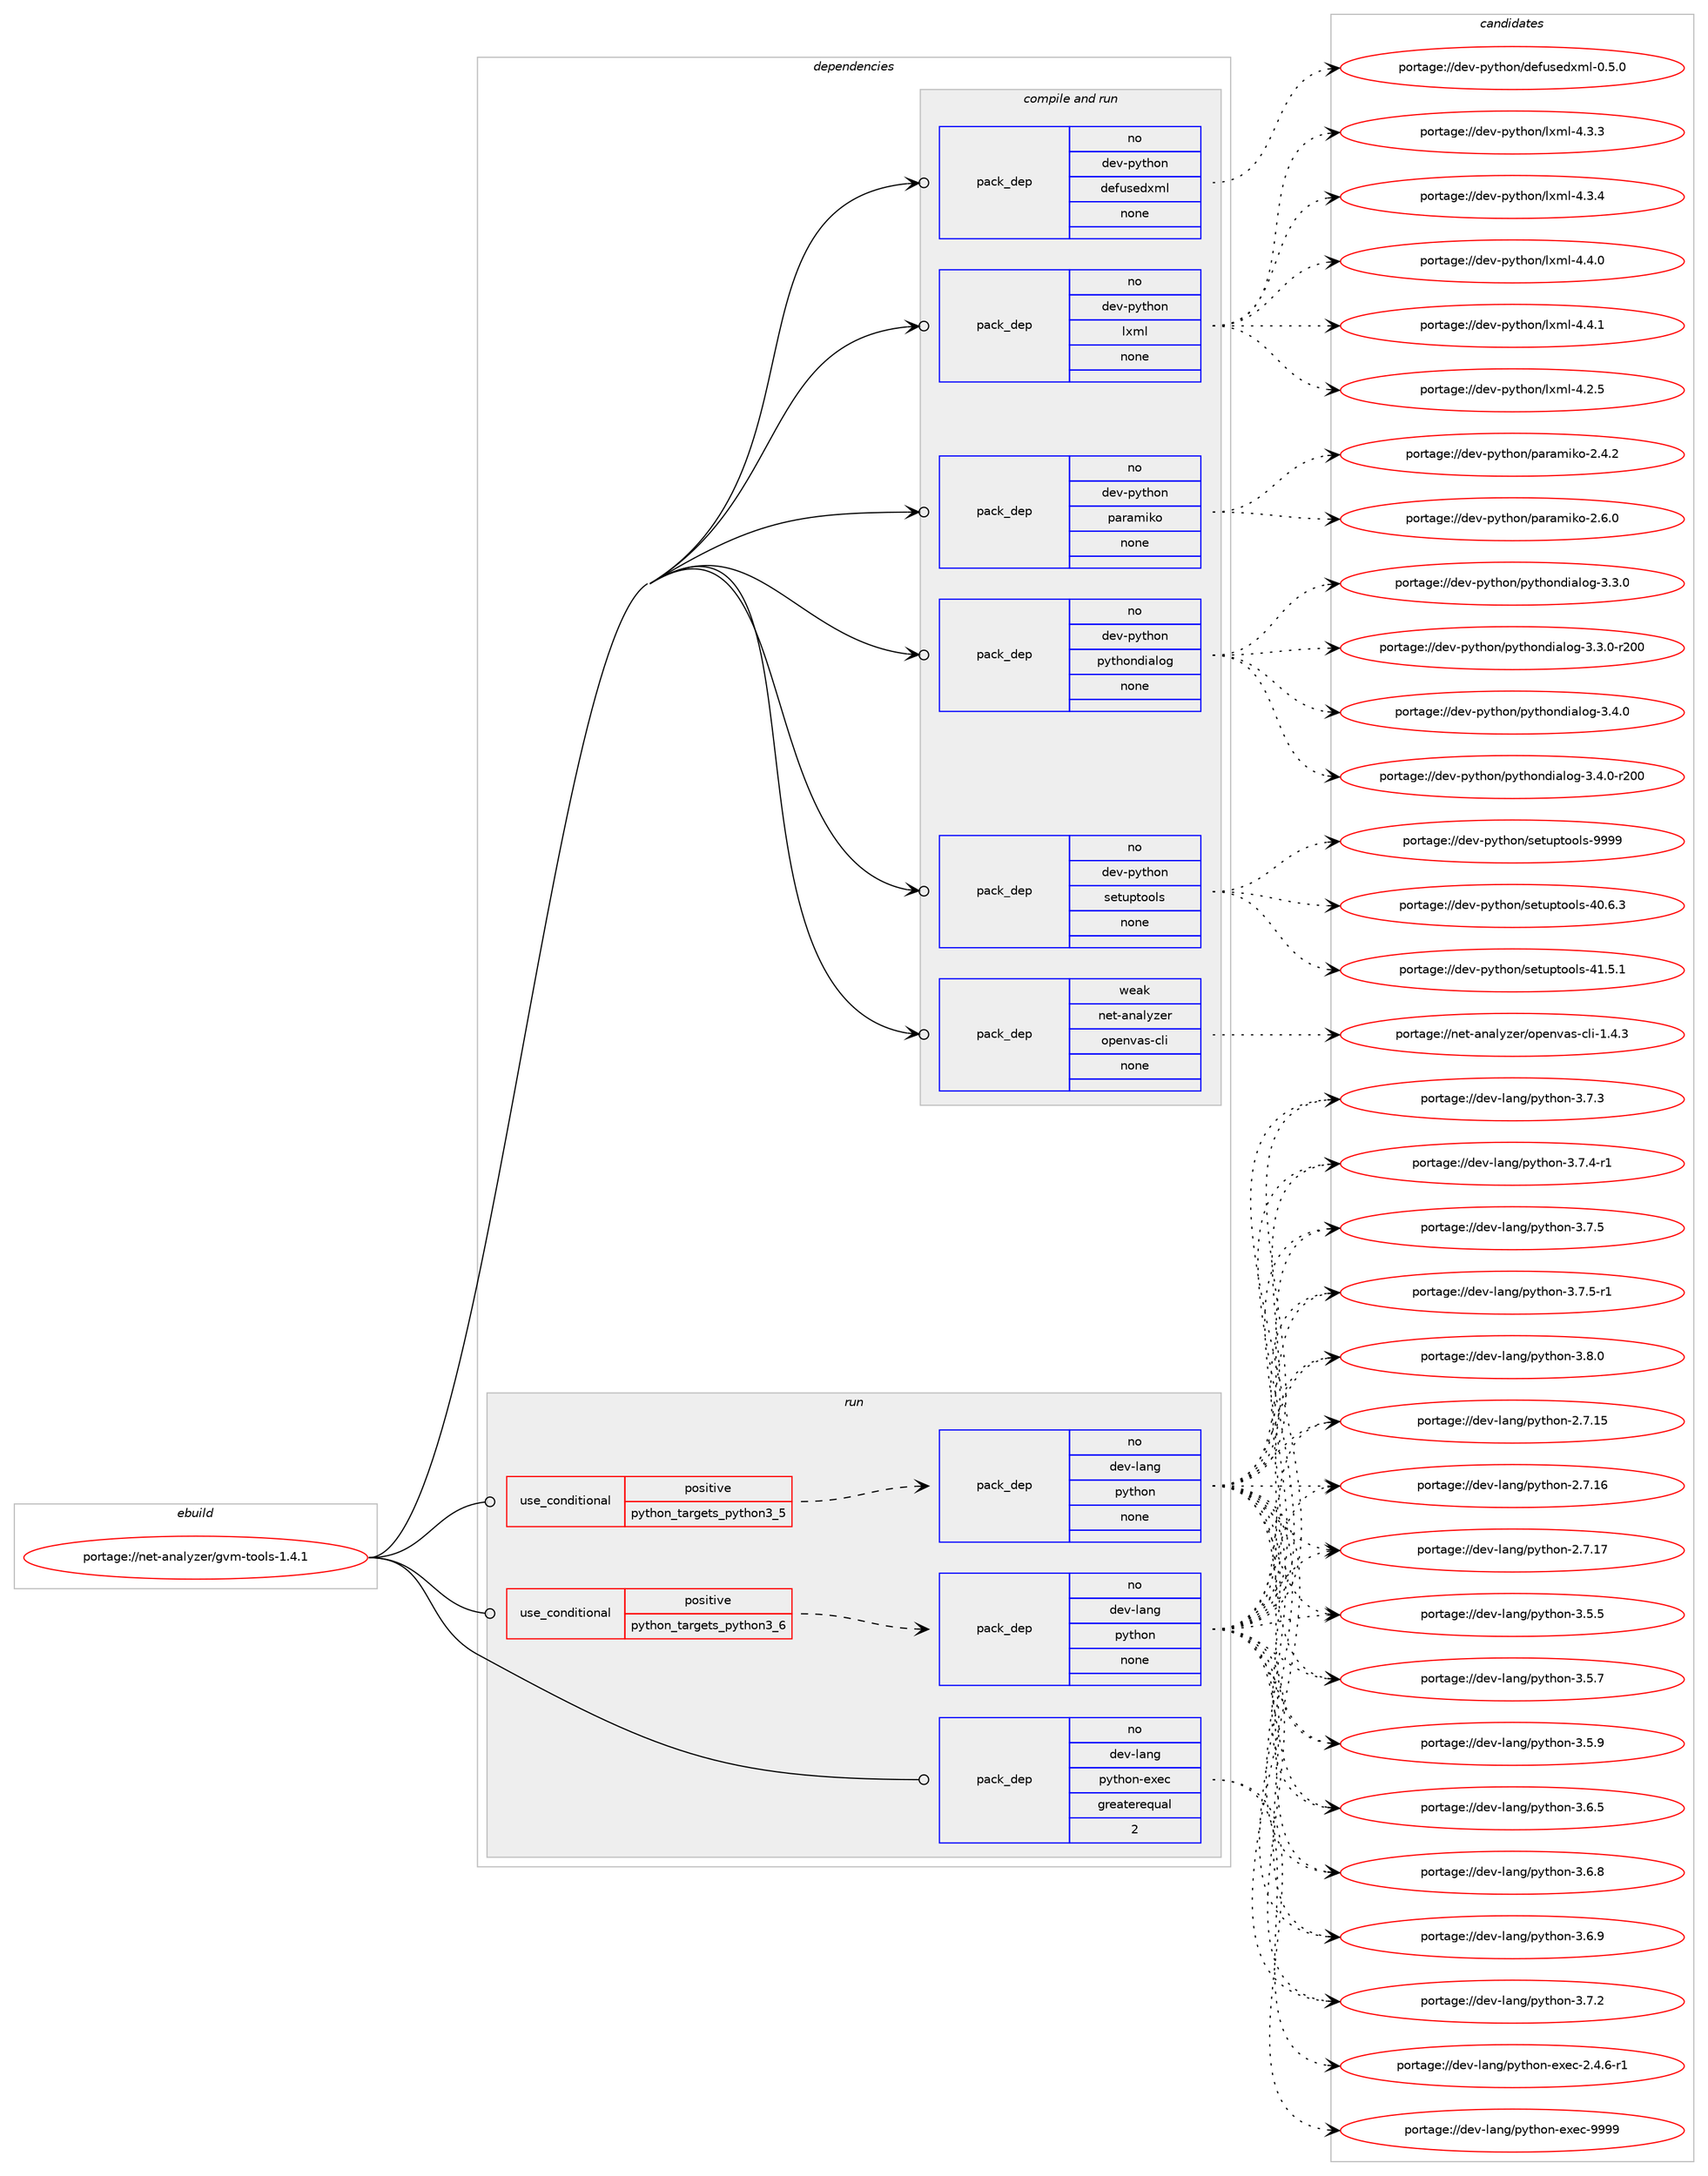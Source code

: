 digraph prolog {

# *************
# Graph options
# *************

newrank=true;
concentrate=true;
compound=true;
graph [rankdir=LR,fontname=Helvetica,fontsize=10,ranksep=1.5];#, ranksep=2.5, nodesep=0.2];
edge  [arrowhead=vee];
node  [fontname=Helvetica,fontsize=10];

# **********
# The ebuild
# **********

subgraph cluster_leftcol {
color=gray;
rank=same;
label=<<i>ebuild</i>>;
id [label="portage://net-analyzer/gvm-tools-1.4.1", color=red, width=4, href="../net-analyzer/gvm-tools-1.4.1.svg"];
}

# ****************
# The dependencies
# ****************

subgraph cluster_midcol {
color=gray;
label=<<i>dependencies</i>>;
subgraph cluster_compile {
fillcolor="#eeeeee";
style=filled;
label=<<i>compile</i>>;
}
subgraph cluster_compileandrun {
fillcolor="#eeeeee";
style=filled;
label=<<i>compile and run</i>>;
subgraph pack253545 {
dependency345344 [label=<<TABLE BORDER="0" CELLBORDER="1" CELLSPACING="0" CELLPADDING="4" WIDTH="220"><TR><TD ROWSPAN="6" CELLPADDING="30">pack_dep</TD></TR><TR><TD WIDTH="110">no</TD></TR><TR><TD>dev-python</TD></TR><TR><TD>defusedxml</TD></TR><TR><TD>none</TD></TR><TR><TD></TD></TR></TABLE>>, shape=none, color=blue];
}
id:e -> dependency345344:w [weight=20,style="solid",arrowhead="odotvee"];
subgraph pack253546 {
dependency345345 [label=<<TABLE BORDER="0" CELLBORDER="1" CELLSPACING="0" CELLPADDING="4" WIDTH="220"><TR><TD ROWSPAN="6" CELLPADDING="30">pack_dep</TD></TR><TR><TD WIDTH="110">no</TD></TR><TR><TD>dev-python</TD></TR><TR><TD>lxml</TD></TR><TR><TD>none</TD></TR><TR><TD></TD></TR></TABLE>>, shape=none, color=blue];
}
id:e -> dependency345345:w [weight=20,style="solid",arrowhead="odotvee"];
subgraph pack253547 {
dependency345346 [label=<<TABLE BORDER="0" CELLBORDER="1" CELLSPACING="0" CELLPADDING="4" WIDTH="220"><TR><TD ROWSPAN="6" CELLPADDING="30">pack_dep</TD></TR><TR><TD WIDTH="110">no</TD></TR><TR><TD>dev-python</TD></TR><TR><TD>paramiko</TD></TR><TR><TD>none</TD></TR><TR><TD></TD></TR></TABLE>>, shape=none, color=blue];
}
id:e -> dependency345346:w [weight=20,style="solid",arrowhead="odotvee"];
subgraph pack253548 {
dependency345347 [label=<<TABLE BORDER="0" CELLBORDER="1" CELLSPACING="0" CELLPADDING="4" WIDTH="220"><TR><TD ROWSPAN="6" CELLPADDING="30">pack_dep</TD></TR><TR><TD WIDTH="110">no</TD></TR><TR><TD>dev-python</TD></TR><TR><TD>pythondialog</TD></TR><TR><TD>none</TD></TR><TR><TD></TD></TR></TABLE>>, shape=none, color=blue];
}
id:e -> dependency345347:w [weight=20,style="solid",arrowhead="odotvee"];
subgraph pack253549 {
dependency345348 [label=<<TABLE BORDER="0" CELLBORDER="1" CELLSPACING="0" CELLPADDING="4" WIDTH="220"><TR><TD ROWSPAN="6" CELLPADDING="30">pack_dep</TD></TR><TR><TD WIDTH="110">no</TD></TR><TR><TD>dev-python</TD></TR><TR><TD>setuptools</TD></TR><TR><TD>none</TD></TR><TR><TD></TD></TR></TABLE>>, shape=none, color=blue];
}
id:e -> dependency345348:w [weight=20,style="solid",arrowhead="odotvee"];
subgraph pack253550 {
dependency345349 [label=<<TABLE BORDER="0" CELLBORDER="1" CELLSPACING="0" CELLPADDING="4" WIDTH="220"><TR><TD ROWSPAN="6" CELLPADDING="30">pack_dep</TD></TR><TR><TD WIDTH="110">weak</TD></TR><TR><TD>net-analyzer</TD></TR><TR><TD>openvas-cli</TD></TR><TR><TD>none</TD></TR><TR><TD></TD></TR></TABLE>>, shape=none, color=blue];
}
id:e -> dependency345349:w [weight=20,style="solid",arrowhead="odotvee"];
}
subgraph cluster_run {
fillcolor="#eeeeee";
style=filled;
label=<<i>run</i>>;
subgraph cond86137 {
dependency345350 [label=<<TABLE BORDER="0" CELLBORDER="1" CELLSPACING="0" CELLPADDING="4"><TR><TD ROWSPAN="3" CELLPADDING="10">use_conditional</TD></TR><TR><TD>positive</TD></TR><TR><TD>python_targets_python3_5</TD></TR></TABLE>>, shape=none, color=red];
subgraph pack253551 {
dependency345351 [label=<<TABLE BORDER="0" CELLBORDER="1" CELLSPACING="0" CELLPADDING="4" WIDTH="220"><TR><TD ROWSPAN="6" CELLPADDING="30">pack_dep</TD></TR><TR><TD WIDTH="110">no</TD></TR><TR><TD>dev-lang</TD></TR><TR><TD>python</TD></TR><TR><TD>none</TD></TR><TR><TD></TD></TR></TABLE>>, shape=none, color=blue];
}
dependency345350:e -> dependency345351:w [weight=20,style="dashed",arrowhead="vee"];
}
id:e -> dependency345350:w [weight=20,style="solid",arrowhead="odot"];
subgraph cond86138 {
dependency345352 [label=<<TABLE BORDER="0" CELLBORDER="1" CELLSPACING="0" CELLPADDING="4"><TR><TD ROWSPAN="3" CELLPADDING="10">use_conditional</TD></TR><TR><TD>positive</TD></TR><TR><TD>python_targets_python3_6</TD></TR></TABLE>>, shape=none, color=red];
subgraph pack253552 {
dependency345353 [label=<<TABLE BORDER="0" CELLBORDER="1" CELLSPACING="0" CELLPADDING="4" WIDTH="220"><TR><TD ROWSPAN="6" CELLPADDING="30">pack_dep</TD></TR><TR><TD WIDTH="110">no</TD></TR><TR><TD>dev-lang</TD></TR><TR><TD>python</TD></TR><TR><TD>none</TD></TR><TR><TD></TD></TR></TABLE>>, shape=none, color=blue];
}
dependency345352:e -> dependency345353:w [weight=20,style="dashed",arrowhead="vee"];
}
id:e -> dependency345352:w [weight=20,style="solid",arrowhead="odot"];
subgraph pack253553 {
dependency345354 [label=<<TABLE BORDER="0" CELLBORDER="1" CELLSPACING="0" CELLPADDING="4" WIDTH="220"><TR><TD ROWSPAN="6" CELLPADDING="30">pack_dep</TD></TR><TR><TD WIDTH="110">no</TD></TR><TR><TD>dev-lang</TD></TR><TR><TD>python-exec</TD></TR><TR><TD>greaterequal</TD></TR><TR><TD>2</TD></TR></TABLE>>, shape=none, color=blue];
}
id:e -> dependency345354:w [weight=20,style="solid",arrowhead="odot"];
}
}

# **************
# The candidates
# **************

subgraph cluster_choices {
rank=same;
color=gray;
label=<<i>candidates</i>>;

subgraph choice253545 {
color=black;
nodesep=1;
choiceportage1001011184511212111610411111047100101102117115101100120109108454846534648 [label="portage://dev-python/defusedxml-0.5.0", color=red, width=4,href="../dev-python/defusedxml-0.5.0.svg"];
dependency345344:e -> choiceportage1001011184511212111610411111047100101102117115101100120109108454846534648:w [style=dotted,weight="100"];
}
subgraph choice253546 {
color=black;
nodesep=1;
choiceportage1001011184511212111610411111047108120109108455246504653 [label="portage://dev-python/lxml-4.2.5", color=red, width=4,href="../dev-python/lxml-4.2.5.svg"];
choiceportage1001011184511212111610411111047108120109108455246514651 [label="portage://dev-python/lxml-4.3.3", color=red, width=4,href="../dev-python/lxml-4.3.3.svg"];
choiceportage1001011184511212111610411111047108120109108455246514652 [label="portage://dev-python/lxml-4.3.4", color=red, width=4,href="../dev-python/lxml-4.3.4.svg"];
choiceportage1001011184511212111610411111047108120109108455246524648 [label="portage://dev-python/lxml-4.4.0", color=red, width=4,href="../dev-python/lxml-4.4.0.svg"];
choiceportage1001011184511212111610411111047108120109108455246524649 [label="portage://dev-python/lxml-4.4.1", color=red, width=4,href="../dev-python/lxml-4.4.1.svg"];
dependency345345:e -> choiceportage1001011184511212111610411111047108120109108455246504653:w [style=dotted,weight="100"];
dependency345345:e -> choiceportage1001011184511212111610411111047108120109108455246514651:w [style=dotted,weight="100"];
dependency345345:e -> choiceportage1001011184511212111610411111047108120109108455246514652:w [style=dotted,weight="100"];
dependency345345:e -> choiceportage1001011184511212111610411111047108120109108455246524648:w [style=dotted,weight="100"];
dependency345345:e -> choiceportage1001011184511212111610411111047108120109108455246524649:w [style=dotted,weight="100"];
}
subgraph choice253547 {
color=black;
nodesep=1;
choiceportage10010111845112121116104111110471129711497109105107111455046524650 [label="portage://dev-python/paramiko-2.4.2", color=red, width=4,href="../dev-python/paramiko-2.4.2.svg"];
choiceportage10010111845112121116104111110471129711497109105107111455046544648 [label="portage://dev-python/paramiko-2.6.0", color=red, width=4,href="../dev-python/paramiko-2.6.0.svg"];
dependency345346:e -> choiceportage10010111845112121116104111110471129711497109105107111455046524650:w [style=dotted,weight="100"];
dependency345346:e -> choiceportage10010111845112121116104111110471129711497109105107111455046544648:w [style=dotted,weight="100"];
}
subgraph choice253548 {
color=black;
nodesep=1;
choiceportage100101118451121211161041111104711212111610411111010010597108111103455146514648 [label="portage://dev-python/pythondialog-3.3.0", color=red, width=4,href="../dev-python/pythondialog-3.3.0.svg"];
choiceportage10010111845112121116104111110471121211161041111101001059710811110345514651464845114504848 [label="portage://dev-python/pythondialog-3.3.0-r200", color=red, width=4,href="../dev-python/pythondialog-3.3.0-r200.svg"];
choiceportage100101118451121211161041111104711212111610411111010010597108111103455146524648 [label="portage://dev-python/pythondialog-3.4.0", color=red, width=4,href="../dev-python/pythondialog-3.4.0.svg"];
choiceportage10010111845112121116104111110471121211161041111101001059710811110345514652464845114504848 [label="portage://dev-python/pythondialog-3.4.0-r200", color=red, width=4,href="../dev-python/pythondialog-3.4.0-r200.svg"];
dependency345347:e -> choiceportage100101118451121211161041111104711212111610411111010010597108111103455146514648:w [style=dotted,weight="100"];
dependency345347:e -> choiceportage10010111845112121116104111110471121211161041111101001059710811110345514651464845114504848:w [style=dotted,weight="100"];
dependency345347:e -> choiceportage100101118451121211161041111104711212111610411111010010597108111103455146524648:w [style=dotted,weight="100"];
dependency345347:e -> choiceportage10010111845112121116104111110471121211161041111101001059710811110345514652464845114504848:w [style=dotted,weight="100"];
}
subgraph choice253549 {
color=black;
nodesep=1;
choiceportage100101118451121211161041111104711510111611711211611111110811545524846544651 [label="portage://dev-python/setuptools-40.6.3", color=red, width=4,href="../dev-python/setuptools-40.6.3.svg"];
choiceportage100101118451121211161041111104711510111611711211611111110811545524946534649 [label="portage://dev-python/setuptools-41.5.1", color=red, width=4,href="../dev-python/setuptools-41.5.1.svg"];
choiceportage10010111845112121116104111110471151011161171121161111111081154557575757 [label="portage://dev-python/setuptools-9999", color=red, width=4,href="../dev-python/setuptools-9999.svg"];
dependency345348:e -> choiceportage100101118451121211161041111104711510111611711211611111110811545524846544651:w [style=dotted,weight="100"];
dependency345348:e -> choiceportage100101118451121211161041111104711510111611711211611111110811545524946534649:w [style=dotted,weight="100"];
dependency345348:e -> choiceportage10010111845112121116104111110471151011161171121161111111081154557575757:w [style=dotted,weight="100"];
}
subgraph choice253550 {
color=black;
nodesep=1;
choiceportage11010111645971109710812112210111447111112101110118971154599108105454946524651 [label="portage://net-analyzer/openvas-cli-1.4.3", color=red, width=4,href="../net-analyzer/openvas-cli-1.4.3.svg"];
dependency345349:e -> choiceportage11010111645971109710812112210111447111112101110118971154599108105454946524651:w [style=dotted,weight="100"];
}
subgraph choice253551 {
color=black;
nodesep=1;
choiceportage10010111845108971101034711212111610411111045504655464953 [label="portage://dev-lang/python-2.7.15", color=red, width=4,href="../dev-lang/python-2.7.15.svg"];
choiceportage10010111845108971101034711212111610411111045504655464954 [label="portage://dev-lang/python-2.7.16", color=red, width=4,href="../dev-lang/python-2.7.16.svg"];
choiceportage10010111845108971101034711212111610411111045504655464955 [label="portage://dev-lang/python-2.7.17", color=red, width=4,href="../dev-lang/python-2.7.17.svg"];
choiceportage100101118451089711010347112121116104111110455146534653 [label="portage://dev-lang/python-3.5.5", color=red, width=4,href="../dev-lang/python-3.5.5.svg"];
choiceportage100101118451089711010347112121116104111110455146534655 [label="portage://dev-lang/python-3.5.7", color=red, width=4,href="../dev-lang/python-3.5.7.svg"];
choiceportage100101118451089711010347112121116104111110455146534657 [label="portage://dev-lang/python-3.5.9", color=red, width=4,href="../dev-lang/python-3.5.9.svg"];
choiceportage100101118451089711010347112121116104111110455146544653 [label="portage://dev-lang/python-3.6.5", color=red, width=4,href="../dev-lang/python-3.6.5.svg"];
choiceportage100101118451089711010347112121116104111110455146544656 [label="portage://dev-lang/python-3.6.8", color=red, width=4,href="../dev-lang/python-3.6.8.svg"];
choiceportage100101118451089711010347112121116104111110455146544657 [label="portage://dev-lang/python-3.6.9", color=red, width=4,href="../dev-lang/python-3.6.9.svg"];
choiceportage100101118451089711010347112121116104111110455146554650 [label="portage://dev-lang/python-3.7.2", color=red, width=4,href="../dev-lang/python-3.7.2.svg"];
choiceportage100101118451089711010347112121116104111110455146554651 [label="portage://dev-lang/python-3.7.3", color=red, width=4,href="../dev-lang/python-3.7.3.svg"];
choiceportage1001011184510897110103471121211161041111104551465546524511449 [label="portage://dev-lang/python-3.7.4-r1", color=red, width=4,href="../dev-lang/python-3.7.4-r1.svg"];
choiceportage100101118451089711010347112121116104111110455146554653 [label="portage://dev-lang/python-3.7.5", color=red, width=4,href="../dev-lang/python-3.7.5.svg"];
choiceportage1001011184510897110103471121211161041111104551465546534511449 [label="portage://dev-lang/python-3.7.5-r1", color=red, width=4,href="../dev-lang/python-3.7.5-r1.svg"];
choiceportage100101118451089711010347112121116104111110455146564648 [label="portage://dev-lang/python-3.8.0", color=red, width=4,href="../dev-lang/python-3.8.0.svg"];
dependency345351:e -> choiceportage10010111845108971101034711212111610411111045504655464953:w [style=dotted,weight="100"];
dependency345351:e -> choiceportage10010111845108971101034711212111610411111045504655464954:w [style=dotted,weight="100"];
dependency345351:e -> choiceportage10010111845108971101034711212111610411111045504655464955:w [style=dotted,weight="100"];
dependency345351:e -> choiceportage100101118451089711010347112121116104111110455146534653:w [style=dotted,weight="100"];
dependency345351:e -> choiceportage100101118451089711010347112121116104111110455146534655:w [style=dotted,weight="100"];
dependency345351:e -> choiceportage100101118451089711010347112121116104111110455146534657:w [style=dotted,weight="100"];
dependency345351:e -> choiceportage100101118451089711010347112121116104111110455146544653:w [style=dotted,weight="100"];
dependency345351:e -> choiceportage100101118451089711010347112121116104111110455146544656:w [style=dotted,weight="100"];
dependency345351:e -> choiceportage100101118451089711010347112121116104111110455146544657:w [style=dotted,weight="100"];
dependency345351:e -> choiceportage100101118451089711010347112121116104111110455146554650:w [style=dotted,weight="100"];
dependency345351:e -> choiceportage100101118451089711010347112121116104111110455146554651:w [style=dotted,weight="100"];
dependency345351:e -> choiceportage1001011184510897110103471121211161041111104551465546524511449:w [style=dotted,weight="100"];
dependency345351:e -> choiceportage100101118451089711010347112121116104111110455146554653:w [style=dotted,weight="100"];
dependency345351:e -> choiceportage1001011184510897110103471121211161041111104551465546534511449:w [style=dotted,weight="100"];
dependency345351:e -> choiceportage100101118451089711010347112121116104111110455146564648:w [style=dotted,weight="100"];
}
subgraph choice253552 {
color=black;
nodesep=1;
choiceportage10010111845108971101034711212111610411111045504655464953 [label="portage://dev-lang/python-2.7.15", color=red, width=4,href="../dev-lang/python-2.7.15.svg"];
choiceportage10010111845108971101034711212111610411111045504655464954 [label="portage://dev-lang/python-2.7.16", color=red, width=4,href="../dev-lang/python-2.7.16.svg"];
choiceportage10010111845108971101034711212111610411111045504655464955 [label="portage://dev-lang/python-2.7.17", color=red, width=4,href="../dev-lang/python-2.7.17.svg"];
choiceportage100101118451089711010347112121116104111110455146534653 [label="portage://dev-lang/python-3.5.5", color=red, width=4,href="../dev-lang/python-3.5.5.svg"];
choiceportage100101118451089711010347112121116104111110455146534655 [label="portage://dev-lang/python-3.5.7", color=red, width=4,href="../dev-lang/python-3.5.7.svg"];
choiceportage100101118451089711010347112121116104111110455146534657 [label="portage://dev-lang/python-3.5.9", color=red, width=4,href="../dev-lang/python-3.5.9.svg"];
choiceportage100101118451089711010347112121116104111110455146544653 [label="portage://dev-lang/python-3.6.5", color=red, width=4,href="../dev-lang/python-3.6.5.svg"];
choiceportage100101118451089711010347112121116104111110455146544656 [label="portage://dev-lang/python-3.6.8", color=red, width=4,href="../dev-lang/python-3.6.8.svg"];
choiceportage100101118451089711010347112121116104111110455146544657 [label="portage://dev-lang/python-3.6.9", color=red, width=4,href="../dev-lang/python-3.6.9.svg"];
choiceportage100101118451089711010347112121116104111110455146554650 [label="portage://dev-lang/python-3.7.2", color=red, width=4,href="../dev-lang/python-3.7.2.svg"];
choiceportage100101118451089711010347112121116104111110455146554651 [label="portage://dev-lang/python-3.7.3", color=red, width=4,href="../dev-lang/python-3.7.3.svg"];
choiceportage1001011184510897110103471121211161041111104551465546524511449 [label="portage://dev-lang/python-3.7.4-r1", color=red, width=4,href="../dev-lang/python-3.7.4-r1.svg"];
choiceportage100101118451089711010347112121116104111110455146554653 [label="portage://dev-lang/python-3.7.5", color=red, width=4,href="../dev-lang/python-3.7.5.svg"];
choiceportage1001011184510897110103471121211161041111104551465546534511449 [label="portage://dev-lang/python-3.7.5-r1", color=red, width=4,href="../dev-lang/python-3.7.5-r1.svg"];
choiceportage100101118451089711010347112121116104111110455146564648 [label="portage://dev-lang/python-3.8.0", color=red, width=4,href="../dev-lang/python-3.8.0.svg"];
dependency345353:e -> choiceportage10010111845108971101034711212111610411111045504655464953:w [style=dotted,weight="100"];
dependency345353:e -> choiceportage10010111845108971101034711212111610411111045504655464954:w [style=dotted,weight="100"];
dependency345353:e -> choiceportage10010111845108971101034711212111610411111045504655464955:w [style=dotted,weight="100"];
dependency345353:e -> choiceportage100101118451089711010347112121116104111110455146534653:w [style=dotted,weight="100"];
dependency345353:e -> choiceportage100101118451089711010347112121116104111110455146534655:w [style=dotted,weight="100"];
dependency345353:e -> choiceportage100101118451089711010347112121116104111110455146534657:w [style=dotted,weight="100"];
dependency345353:e -> choiceportage100101118451089711010347112121116104111110455146544653:w [style=dotted,weight="100"];
dependency345353:e -> choiceportage100101118451089711010347112121116104111110455146544656:w [style=dotted,weight="100"];
dependency345353:e -> choiceportage100101118451089711010347112121116104111110455146544657:w [style=dotted,weight="100"];
dependency345353:e -> choiceportage100101118451089711010347112121116104111110455146554650:w [style=dotted,weight="100"];
dependency345353:e -> choiceportage100101118451089711010347112121116104111110455146554651:w [style=dotted,weight="100"];
dependency345353:e -> choiceportage1001011184510897110103471121211161041111104551465546524511449:w [style=dotted,weight="100"];
dependency345353:e -> choiceportage100101118451089711010347112121116104111110455146554653:w [style=dotted,weight="100"];
dependency345353:e -> choiceportage1001011184510897110103471121211161041111104551465546534511449:w [style=dotted,weight="100"];
dependency345353:e -> choiceportage100101118451089711010347112121116104111110455146564648:w [style=dotted,weight="100"];
}
subgraph choice253553 {
color=black;
nodesep=1;
choiceportage10010111845108971101034711212111610411111045101120101994550465246544511449 [label="portage://dev-lang/python-exec-2.4.6-r1", color=red, width=4,href="../dev-lang/python-exec-2.4.6-r1.svg"];
choiceportage10010111845108971101034711212111610411111045101120101994557575757 [label="portage://dev-lang/python-exec-9999", color=red, width=4,href="../dev-lang/python-exec-9999.svg"];
dependency345354:e -> choiceportage10010111845108971101034711212111610411111045101120101994550465246544511449:w [style=dotted,weight="100"];
dependency345354:e -> choiceportage10010111845108971101034711212111610411111045101120101994557575757:w [style=dotted,weight="100"];
}
}

}
